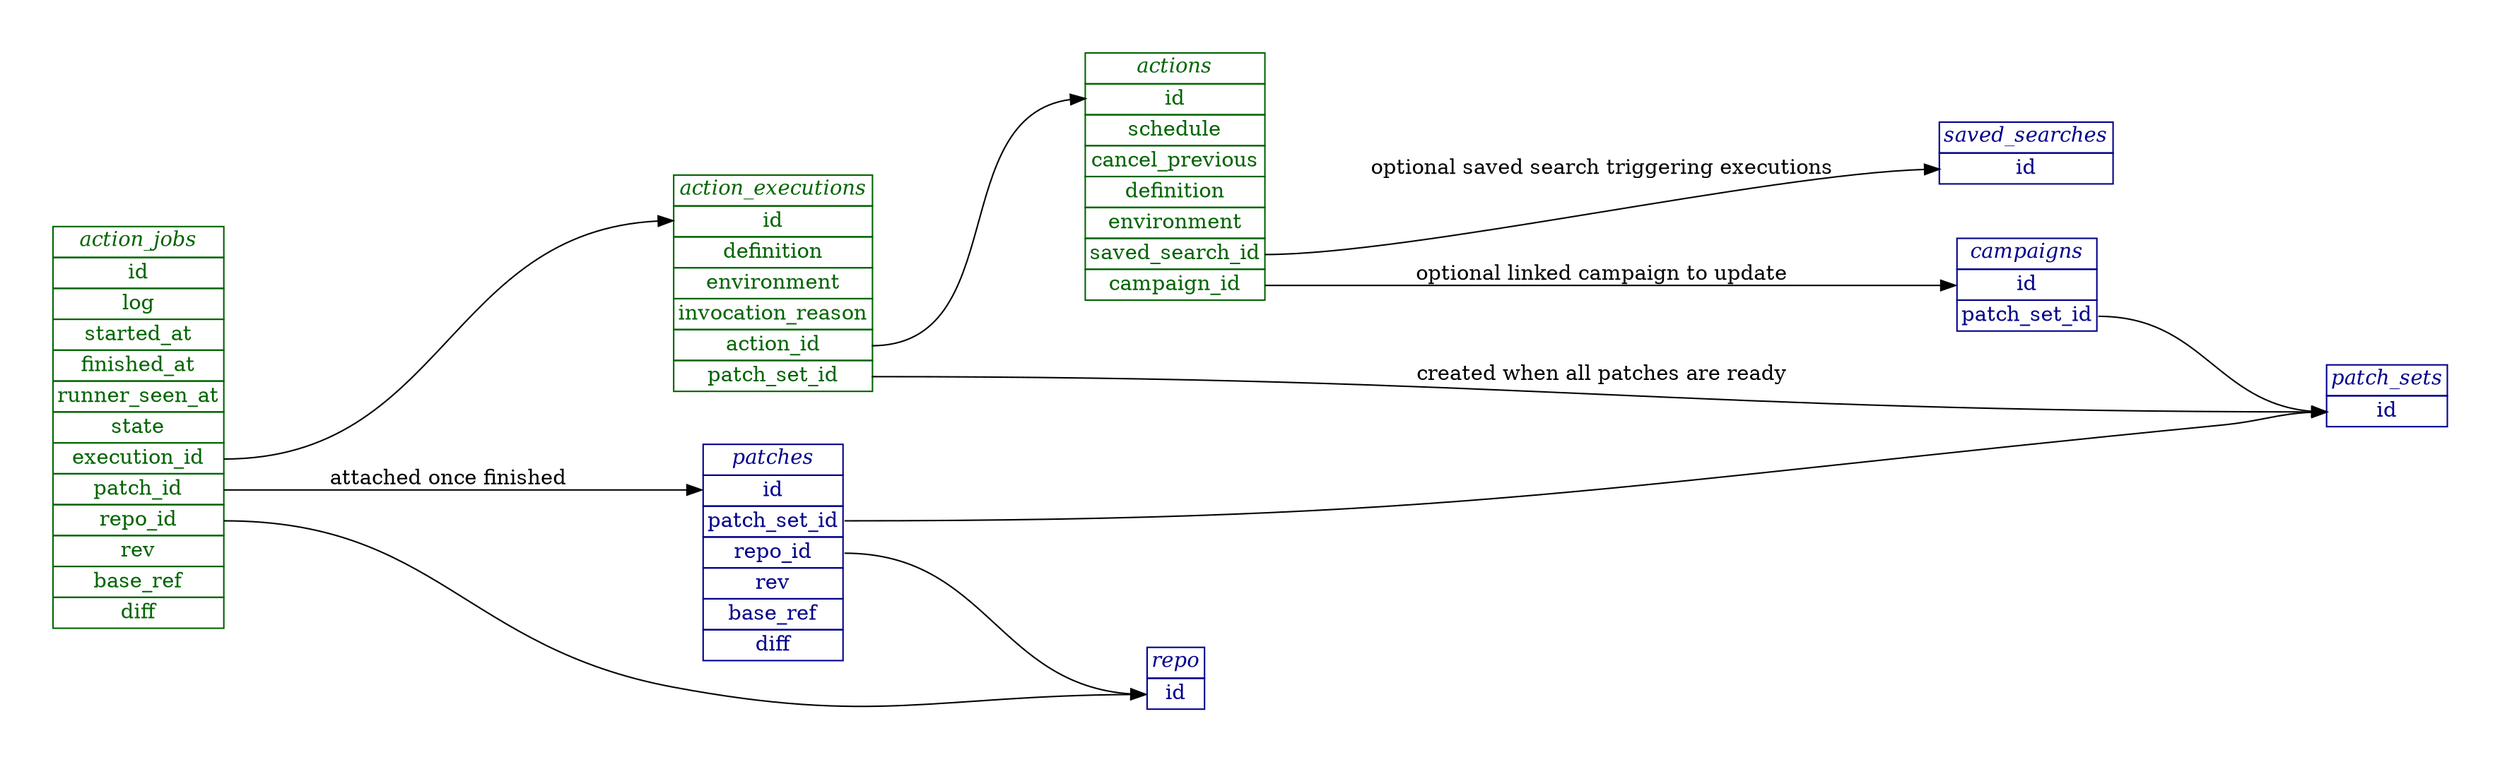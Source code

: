 digraph {
    graph [pad="0.5", nodesep="0.5", ranksep="2"];
    node [shape=plain]
    rankdir=LR;


Action [label=<
<table border="0" cellborder="1" cellspacing="0" color="darkgreen">
  <tr><td><i><font color="darkgreen">actions</font></i></td></tr>
  <tr><td port="action_1"><font color="darkgreen">id</font></td></tr>
  <tr><td port="action_2"><font color="darkgreen">schedule</font></td></tr>
  <tr><td port="action_3"><font color="darkgreen">cancel_previous</font></td></tr>
  <tr><td port="action_4"><font color="darkgreen">definition</font></td></tr>
  <tr><td port="action_5"><font color="darkgreen">environment</font></td></tr>
  <tr><td port="action_6"><font color="darkgreen">saved_search_id</font></td></tr>
  <tr><td port="action_7"><font color="darkgreen">campaign_id</font></td></tr>
</table>>];


ActionExecution [label=<
<table border="0" cellborder="1" cellspacing="0" color="darkgreen">
  <tr><td><i><font color="darkgreen">action_executions</font></i></td></tr>
  <tr><td port="execution_1"><font color="darkgreen">id</font></td></tr>
  <tr><td port="execution_2"><font color="darkgreen">definition</font></td></tr>
  <tr><td port="execution_3"><font color="darkgreen">environment</font></td></tr>
  <tr><td port="execution_4"><font color="darkgreen">invocation_reason</font></td></tr>
  <tr><td port="execution_5"><font color="darkgreen">action_id</font></td></tr>
  <tr><td port="execution_6"><font color="darkgreen">patch_set_id</font></td></tr>
</table>>];


ActionJob [label=<
<table border="0" cellborder="1" cellspacing="0" color="darkgreen">
  <tr><td><i><font color="darkgreen">action_jobs</font></i></td></tr>
  <tr><td port="action_job_1"><font color="darkgreen">id</font></td></tr>
  <tr><td port="action_job_2"><font color="darkgreen">log</font></td></tr>
  <tr><td port="action_job_3"><font color="darkgreen">started_at</font></td></tr>
  <tr><td port="action_job_4"><font color="darkgreen">finished_at</font></td></tr>
  <tr><td port="action_job_5"><font color="darkgreen">runner_seen_at</font></td></tr>
  <tr><td port="action_job_6"><font color="darkgreen">state</font></td></tr>
  <tr><td port="action_job_7"><font color="darkgreen">execution_id</font></td></tr>
  <tr><td port="action_job_8"><font color="darkgreen">patch_id</font></td></tr>
  <tr><td port="action_job_9"><font color="darkgreen">repo_id</font></td></tr>
  <tr><td port="action_job_10"><font color="darkgreen">rev</font></td></tr>
  <tr><td port="action_job_11"><font color="darkgreen">base_ref</font></td></tr>
  <tr><td port="action_job_12"><font color="darkgreen">diff</font></td></tr>
</table>>];

Campaign [label=<
<table border="0" cellborder="1" cellspacing="0" color="darkblue">
  <tr><td><i><font color="darkblue">campaigns</font></i></td></tr>
  <tr><td port="campaign_1"><font color="darkblue">id</font></td></tr>
  <tr><td port="campaign_2"><font color="darkblue">patch_set_id</font></td></tr>
</table>>];

// CampaignPatchSet [label=<
// <table border="0" cellborder="1" cellspacing="0">
//   <tr><td><i>campaign_patch_sets</i></td></tr>
//   <tr><td port="campaign_patchset_1">patch_set_id</td></tr>
//   <tr><td port="campaign_patchset_2">campaign_id</td></tr>
// </table>>];

PatchSet [label=<
<table border="0" cellborder="1" cellspacing="0" color="darkblue">
  <tr><td><i><font color="darkblue">patch_sets</font></i></td></tr>
  <tr><td port="patchset_1"><font color="darkblue">id</font></td></tr>
</table>>];

Patch [label=<
<table border="0" cellborder="1" cellspacing="0" color="darkblue">
  <tr><td><i><font color="darkblue">patches</font></i></td></tr>
  <tr><td port="patch_1"><font color="darkblue">id</font></td></tr>
  <tr><td port="patch_2"><font color="darkblue">patch_set_id</font></td></tr>
  <tr><td port="patch_3"><font color="darkblue">repo_id</font></td></tr>
  <tr><td port="patch_4"><font color="darkblue">rev</font></td></tr>
  <tr><td port="patch_5"><font color="darkblue">base_ref</font></td></tr>
  <tr><td port="patch_6"><font color="darkblue">diff</font></td></tr>
</table>>];

SavedSearch [label=<
<table border="0" cellborder="1" cellspacing="0" color="darkblue">
  <tr><td><i><font color="darkblue">saved_searches</font></i></td></tr>
  <tr><td port="saved_search_1"><font color="darkblue">id</font></td></tr>
</table>>];

Repo [label=<
<table border="0" cellborder="1" cellspacing="0" color="darkblue">
  <tr><td><i><font color="darkblue">repo</font></i></td></tr>
  <tr><td port="repo_1"><font color="darkblue">id</font></td></tr>
</table>>];

ActionJob:action_job_7 -> ActionExecution:execution_1;
ActionJob:action_job_8 -> Patch:patch_1 [label="attached once finished"];
ActionJob:action_job_9 -> Repo:repo_1;
ActionExecution:execution_5 -> Action:action_1;
ActionExecution:execution_6 -> PatchSet:patchset_1 [label="created when all patches are ready"];
Action:action_6 -> SavedSearch:saved_search_1 [label="optional saved search triggering executions"];
Action:action_7 -> Campaign:campaign_1 [label="optional linked campaign to update"];
Patch:patch_2 -> PatchSet:patchset_1;
Patch:patch_3 -> Repo:repo_1;
Campaign:campaign_2 -> PatchSet:patchset_1;
// CampaignPatchSet:campaign_patchset_1 -> PatchSet:patchset_1;
// CampaignPatchSet:campaign_patchset_2 -> Campaign:campaign_1;
}

